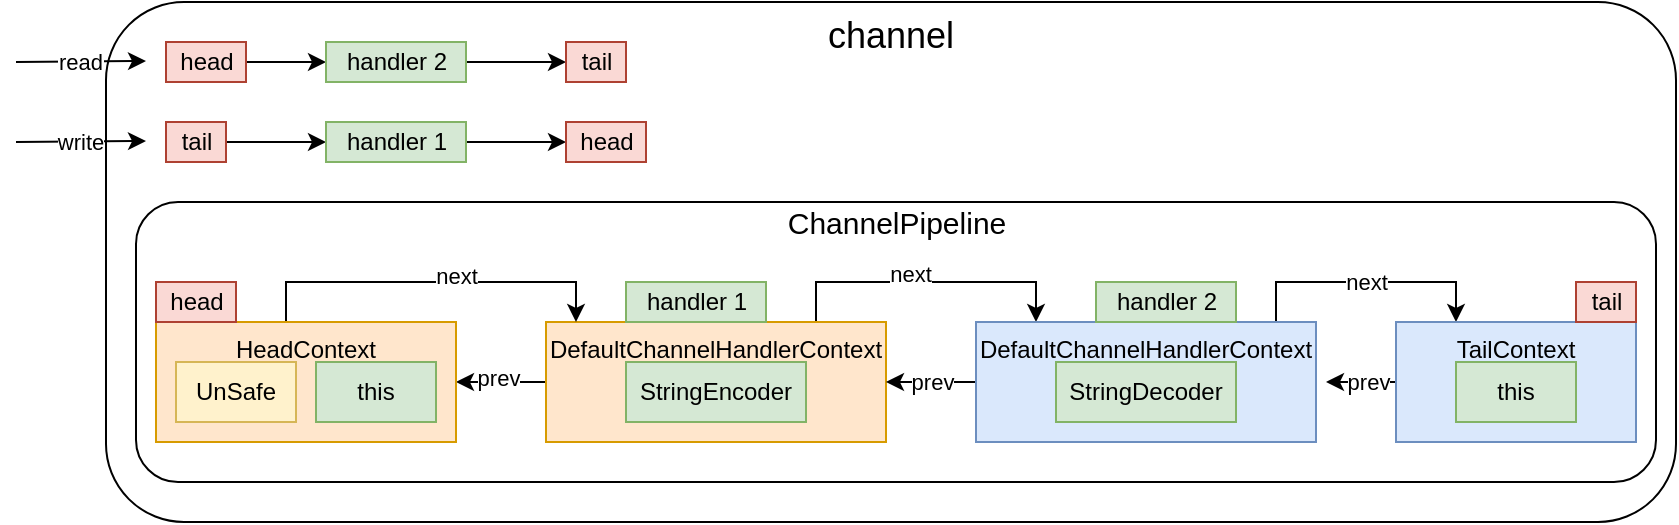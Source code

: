 <mxfile version="13.3.0" type="github"><diagram id="c-9n9KRvTgATnmSnQpBj" name="Page-1"><mxGraphModel dx="1412" dy="851" grid="1" gridSize="10" guides="1" tooltips="1" connect="1" arrows="1" fold="1" page="1" pageScale="1" pageWidth="850" pageHeight="1100" math="0" shadow="0"><root><mxCell id="0"/><mxCell id="1" parent="0"/><mxCell id="jUyvOkiVgy-PvtolYQoI-2" value="&lt;font style=&quot;font-size: 18px&quot;&gt;channel&lt;/font&gt;" style="rounded=1;whiteSpace=wrap;html=1;verticalAlign=top;" vertex="1" parent="1"><mxGeometry x="55" y="110" width="785" height="260" as="geometry"/></mxCell><mxCell id="jUyvOkiVgy-PvtolYQoI-48" value="" style="rounded=1;whiteSpace=wrap;html=1;fontSize=15;" vertex="1" parent="1"><mxGeometry x="70" y="210" width="760" height="140" as="geometry"/></mxCell><mxCell id="jUyvOkiVgy-PvtolYQoI-15" value="" style="edgeStyle=orthogonalEdgeStyle;rounded=0;orthogonalLoop=1;jettySize=auto;html=1;" edge="1" parent="1" source="jUyvOkiVgy-PvtolYQoI-6" target="jUyvOkiVgy-PvtolYQoI-9"><mxGeometry relative="1" as="geometry"/></mxCell><mxCell id="jUyvOkiVgy-PvtolYQoI-17" value="prev" style="edgeLabel;html=1;align=center;verticalAlign=middle;resizable=0;points=[];" vertex="1" connectable="0" parent="jUyvOkiVgy-PvtolYQoI-15"><mxGeometry x="0.057" y="-2" relative="1" as="geometry"><mxPoint as="offset"/></mxGeometry></mxCell><mxCell id="jUyvOkiVgy-PvtolYQoI-20" value="" style="edgeStyle=orthogonalEdgeStyle;rounded=0;orthogonalLoop=1;jettySize=auto;html=1;" edge="1" parent="1" source="jUyvOkiVgy-PvtolYQoI-6" target="jUyvOkiVgy-PvtolYQoI-19"><mxGeometry relative="1" as="geometry"><Array as="points"><mxPoint x="410" y="250"/><mxPoint x="520" y="250"/></Array></mxGeometry></mxCell><mxCell id="jUyvOkiVgy-PvtolYQoI-22" value="next" style="edgeLabel;html=1;align=center;verticalAlign=middle;resizable=0;points=[];" vertex="1" connectable="0" parent="jUyvOkiVgy-PvtolYQoI-20"><mxGeometry x="-0.114" y="4" relative="1" as="geometry"><mxPoint as="offset"/></mxGeometry></mxCell><mxCell id="jUyvOkiVgy-PvtolYQoI-6" value="DefaultChannelHandlerContext" style="rounded=0;whiteSpace=wrap;html=1;verticalAlign=top;fillColor=#ffe6cc;strokeColor=#d79b00;" vertex="1" parent="1"><mxGeometry x="275" y="270" width="170" height="60" as="geometry"/></mxCell><mxCell id="jUyvOkiVgy-PvtolYQoI-23" value="prev" style="edgeStyle=orthogonalEdgeStyle;rounded=0;orthogonalLoop=1;jettySize=auto;html=1;" edge="1" parent="1" source="jUyvOkiVgy-PvtolYQoI-19" target="jUyvOkiVgy-PvtolYQoI-6"><mxGeometry relative="1" as="geometry"/></mxCell><mxCell id="jUyvOkiVgy-PvtolYQoI-26" value="next" style="edgeStyle=orthogonalEdgeStyle;rounded=0;orthogonalLoop=1;jettySize=auto;html=1;" edge="1" parent="1" source="jUyvOkiVgy-PvtolYQoI-19" target="jUyvOkiVgy-PvtolYQoI-10"><mxGeometry relative="1" as="geometry"><Array as="points"><mxPoint x="640" y="250"/><mxPoint x="730" y="250"/></Array></mxGeometry></mxCell><mxCell id="jUyvOkiVgy-PvtolYQoI-19" value="DefaultChannelHandlerContext" style="rounded=0;whiteSpace=wrap;html=1;verticalAlign=top;fillColor=#dae8fc;strokeColor=#6c8ebf;" vertex="1" parent="1"><mxGeometry x="490" y="270" width="170" height="60" as="geometry"/></mxCell><mxCell id="jUyvOkiVgy-PvtolYQoI-8" value="StringEncoder" style="rounded=0;whiteSpace=wrap;html=1;fillColor=#d5e8d4;strokeColor=#82b366;" vertex="1" parent="1"><mxGeometry x="315" y="290" width="90" height="30" as="geometry"/></mxCell><mxCell id="jUyvOkiVgy-PvtolYQoI-14" value="" style="edgeStyle=orthogonalEdgeStyle;rounded=0;orthogonalLoop=1;jettySize=auto;html=1;" edge="1" parent="1" source="jUyvOkiVgy-PvtolYQoI-9" target="jUyvOkiVgy-PvtolYQoI-6"><mxGeometry relative="1" as="geometry"><Array as="points"><mxPoint x="145" y="250"/><mxPoint x="290" y="250"/></Array></mxGeometry></mxCell><mxCell id="jUyvOkiVgy-PvtolYQoI-16" value="next" style="edgeLabel;html=1;align=center;verticalAlign=middle;resizable=0;points=[];" vertex="1" connectable="0" parent="jUyvOkiVgy-PvtolYQoI-14"><mxGeometry x="-0.256" y="3" relative="1" as="geometry"><mxPoint x="36" as="offset"/></mxGeometry></mxCell><mxCell id="jUyvOkiVgy-PvtolYQoI-9" value="HeadContext" style="rounded=0;whiteSpace=wrap;html=1;verticalAlign=top;fillColor=#ffe6cc;strokeColor=#d79b00;" vertex="1" parent="1"><mxGeometry x="80" y="270" width="150" height="60" as="geometry"/></mxCell><mxCell id="jUyvOkiVgy-PvtolYQoI-24" value="" style="edgeStyle=orthogonalEdgeStyle;rounded=0;orthogonalLoop=1;jettySize=auto;html=1;" edge="1" parent="1" source="jUyvOkiVgy-PvtolYQoI-10"><mxGeometry relative="1" as="geometry"><mxPoint x="665" y="300" as="targetPoint"/></mxGeometry></mxCell><mxCell id="jUyvOkiVgy-PvtolYQoI-25" value="prev" style="edgeLabel;html=1;align=center;verticalAlign=middle;resizable=0;points=[];" vertex="1" connectable="0" parent="jUyvOkiVgy-PvtolYQoI-24"><mxGeometry x="0.111" y="2" relative="1" as="geometry"><mxPoint x="5" y="-2" as="offset"/></mxGeometry></mxCell><mxCell id="jUyvOkiVgy-PvtolYQoI-10" value="TailContext" style="rounded=0;whiteSpace=wrap;html=1;verticalAlign=top;fillColor=#dae8fc;strokeColor=#6c8ebf;" vertex="1" parent="1"><mxGeometry x="700" y="270" width="120" height="60" as="geometry"/></mxCell><mxCell id="jUyvOkiVgy-PvtolYQoI-11" value="head" style="text;html=1;align=center;verticalAlign=middle;resizable=0;points=[];autosize=1;fillColor=#fad9d5;strokeColor=#ae4132;" vertex="1" parent="1"><mxGeometry x="80" y="250" width="40" height="20" as="geometry"/></mxCell><mxCell id="jUyvOkiVgy-PvtolYQoI-18" value="UnSafe" style="rounded=0;whiteSpace=wrap;html=1;fillColor=#fff2cc;strokeColor=#d6b656;" vertex="1" parent="1"><mxGeometry x="90" y="290" width="60" height="30" as="geometry"/></mxCell><mxCell id="jUyvOkiVgy-PvtolYQoI-21" value="StringDecoder" style="rounded=0;whiteSpace=wrap;html=1;fillColor=#d5e8d4;strokeColor=#82b366;" vertex="1" parent="1"><mxGeometry x="530" y="290" width="90" height="30" as="geometry"/></mxCell><mxCell id="jUyvOkiVgy-PvtolYQoI-27" value="tail" style="text;html=1;align=center;verticalAlign=middle;resizable=0;points=[];autosize=1;fillColor=#fad9d5;strokeColor=#ae4132;" vertex="1" parent="1"><mxGeometry x="790" y="250" width="30" height="20" as="geometry"/></mxCell><mxCell id="jUyvOkiVgy-PvtolYQoI-28" value="this" style="rounded=0;whiteSpace=wrap;html=1;fillColor=#d5e8d4;strokeColor=#82b366;" vertex="1" parent="1"><mxGeometry x="160" y="290" width="60" height="30" as="geometry"/></mxCell><mxCell id="jUyvOkiVgy-PvtolYQoI-29" value="this" style="rounded=0;whiteSpace=wrap;html=1;fillColor=#d5e8d4;strokeColor=#82b366;" vertex="1" parent="1"><mxGeometry x="730" y="290" width="60" height="30" as="geometry"/></mxCell><mxCell id="jUyvOkiVgy-PvtolYQoI-30" value="ChannelPipeline" style="text;html=1;align=center;verticalAlign=middle;resizable=0;points=[];autosize=1;fontSize=15;" vertex="1" parent="1"><mxGeometry x="390" y="210" width="120" height="20" as="geometry"/></mxCell><mxCell id="jUyvOkiVgy-PvtolYQoI-31" value="read" style="endArrow=classic;html=1;" edge="1" parent="1"><mxGeometry width="50" height="50" relative="1" as="geometry"><mxPoint x="10" y="140" as="sourcePoint"/><mxPoint x="75" y="139.5" as="targetPoint"/></mxGeometry></mxCell><mxCell id="jUyvOkiVgy-PvtolYQoI-32" value="handler 1" style="text;html=1;align=center;verticalAlign=middle;resizable=0;points=[];autosize=1;fillColor=#d5e8d4;strokeColor=#82b366;" vertex="1" parent="1"><mxGeometry x="315" y="250" width="70" height="20" as="geometry"/></mxCell><mxCell id="jUyvOkiVgy-PvtolYQoI-33" value="handler 2" style="text;html=1;align=center;verticalAlign=middle;resizable=0;points=[];autosize=1;fillColor=#d5e8d4;strokeColor=#82b366;" vertex="1" parent="1"><mxGeometry x="550" y="250" width="70" height="20" as="geometry"/></mxCell><mxCell id="jUyvOkiVgy-PvtolYQoI-43" value="" style="edgeStyle=orthogonalEdgeStyle;rounded=0;orthogonalLoop=1;jettySize=auto;html=1;" edge="1" parent="1" source="jUyvOkiVgy-PvtolYQoI-35" target="jUyvOkiVgy-PvtolYQoI-38"><mxGeometry relative="1" as="geometry"/></mxCell><mxCell id="jUyvOkiVgy-PvtolYQoI-35" value="head" style="text;html=1;align=center;verticalAlign=middle;resizable=0;points=[];autosize=1;fillColor=#fad9d5;strokeColor=#ae4132;" vertex="1" parent="1"><mxGeometry x="85" y="130" width="40" height="20" as="geometry"/></mxCell><mxCell id="jUyvOkiVgy-PvtolYQoI-47" value="" style="edgeStyle=orthogonalEdgeStyle;rounded=0;orthogonalLoop=1;jettySize=auto;html=1;" edge="1" parent="1" source="jUyvOkiVgy-PvtolYQoI-38" target="jUyvOkiVgy-PvtolYQoI-46"><mxGeometry relative="1" as="geometry"/></mxCell><mxCell id="jUyvOkiVgy-PvtolYQoI-38" value="handler 2" style="text;html=1;align=center;verticalAlign=middle;resizable=0;points=[];autosize=1;fillColor=#d5e8d4;strokeColor=#82b366;" vertex="1" parent="1"><mxGeometry x="165" y="130" width="70" height="20" as="geometry"/></mxCell><mxCell id="jUyvOkiVgy-PvtolYQoI-39" value="write" style="endArrow=classic;html=1;" edge="1" parent="1"><mxGeometry width="50" height="50" relative="1" as="geometry"><mxPoint x="10" y="180" as="sourcePoint"/><mxPoint x="75" y="179.5" as="targetPoint"/></mxGeometry></mxCell><mxCell id="jUyvOkiVgy-PvtolYQoI-44" value="" style="edgeStyle=orthogonalEdgeStyle;rounded=0;orthogonalLoop=1;jettySize=auto;html=1;" edge="1" parent="1" source="jUyvOkiVgy-PvtolYQoI-40" target="jUyvOkiVgy-PvtolYQoI-41"><mxGeometry relative="1" as="geometry"/></mxCell><mxCell id="jUyvOkiVgy-PvtolYQoI-40" value="tail" style="text;html=1;align=center;verticalAlign=middle;resizable=0;points=[];autosize=1;fillColor=#fad9d5;strokeColor=#ae4132;" vertex="1" parent="1"><mxGeometry x="85" y="170" width="30" height="20" as="geometry"/></mxCell><mxCell id="jUyvOkiVgy-PvtolYQoI-45" value="" style="edgeStyle=orthogonalEdgeStyle;rounded=0;orthogonalLoop=1;jettySize=auto;html=1;" edge="1" parent="1" source="jUyvOkiVgy-PvtolYQoI-41" target="jUyvOkiVgy-PvtolYQoI-42"><mxGeometry relative="1" as="geometry"/></mxCell><mxCell id="jUyvOkiVgy-PvtolYQoI-41" value="handler 1" style="text;html=1;align=center;verticalAlign=middle;resizable=0;points=[];autosize=1;fillColor=#d5e8d4;strokeColor=#82b366;" vertex="1" parent="1"><mxGeometry x="165" y="170" width="70" height="20" as="geometry"/></mxCell><mxCell id="jUyvOkiVgy-PvtolYQoI-42" value="head" style="text;html=1;align=center;verticalAlign=middle;resizable=0;points=[];autosize=1;fillColor=#fad9d5;strokeColor=#ae4132;" vertex="1" parent="1"><mxGeometry x="285" y="170" width="40" height="20" as="geometry"/></mxCell><mxCell id="jUyvOkiVgy-PvtolYQoI-46" value="tail" style="text;html=1;align=center;verticalAlign=middle;resizable=0;points=[];autosize=1;fillColor=#fad9d5;strokeColor=#ae4132;" vertex="1" parent="1"><mxGeometry x="285" y="130" width="30" height="20" as="geometry"/></mxCell></root></mxGraphModel></diagram></mxfile>